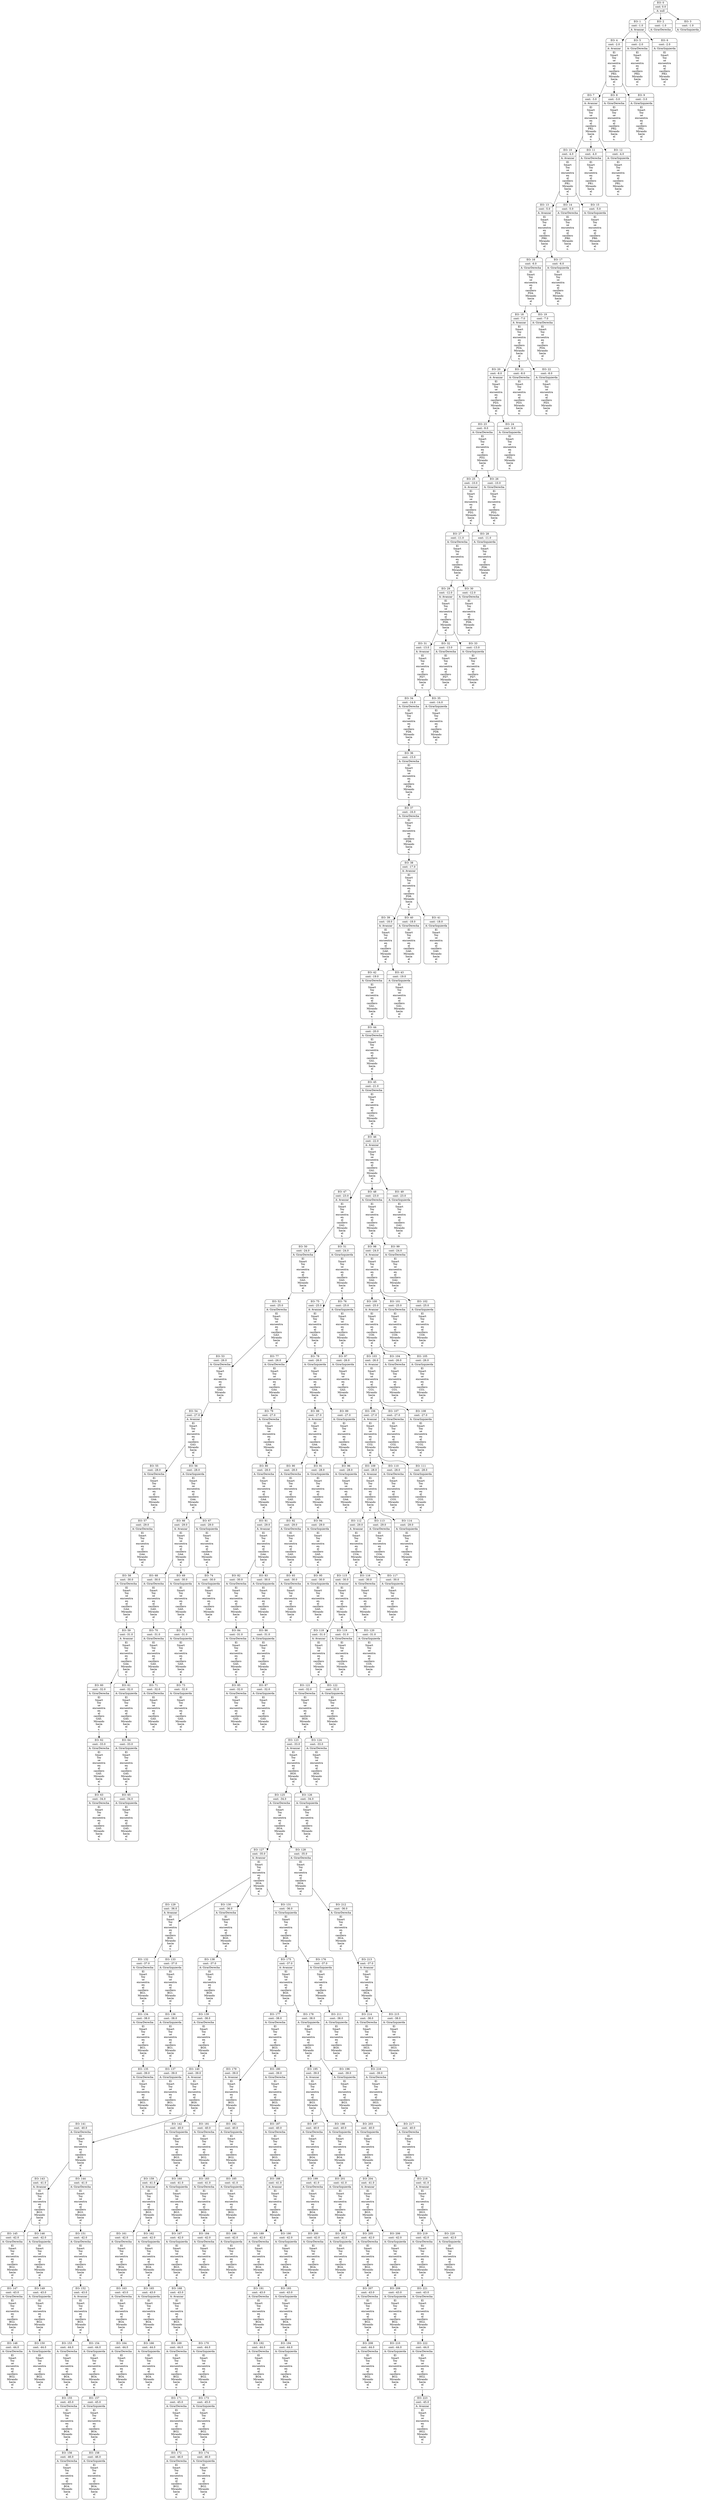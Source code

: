 digraph g {
node [shape = Mrecord];
nodo0[label="{EO: 0|cost: 0.0|A: null}"]
nodo1[label="{EO: 1|cost: -1.0|A: Avanzar}"]
nodo4[label="{EO: 4|cost: -2.0|A: Avanzar|El\nSmart\nToy\nse\nencuentra\nen\nel\ncasillero\nPR3.\nMirando\nhacia\nel\no.
}"]
nodo7[label="{EO: 7|cost: -3.0|A: Avanzar|El\nSmart\nToy\nse\nencuentra\nen\nel\ncasillero\nPR2.\nMirando\nhacia\nel\no.
}"]
nodo10[label="{EO: 10|cost: -4.0|A: Avanzar|El\nSmart\nToy\nse\nencuentra\nen\nel\ncasillero\nPR1.\nMirando\nhacia\nel\no.
}"]
nodo13[label="{EO: 13|cost: -5.0|A: Avanzar|El\nSmart\nToy\nse\nencuentra\nen\nel\ncasillero\nPR0.\nMirando\nhacia\nel\no.
}"]
nodo16[label="{EO: 16|cost: -6.0|A: GirarDerecha|El\nSmart\nToy\nse\nencuentra\nen\nel\ncasillero\nPD4.\nMirando\nhacia\nel\no.
}"]
nodo18[label="{EO: 18|cost: -7.0|A: Avanzar|El\nSmart\nToy\nse\nencuentra\nen\nel\ncasillero\nPD4.\nMirando\nhacia\nel\nn.
}"]
nodo20[label="{EO: 20|cost: -8.0|A: Avanzar|El\nSmart\nToy\nse\nencuentra\nen\nel\ncasillero\nPD3.\nMirando\nhacia\nel\nn.
}"]
nodo23[label="{EO: 23|cost: -9.0|A: GirarDerecha|El\nSmart\nToy\nse\nencuentra\nen\nel\ncasillero\nPD2.\nMirando\nhacia\nel\nn.
}"]
nodo25[label="{EO: 25|cost: -10.0|A: Avanzar|El\nSmart\nToy\nse\nencuentra\nen\nel\ncasillero\nPD2.\nMirando\nhacia\nel\ne.
}"]
nodo27[label="{EO: 27|cost: -11.0|A: GirarDerecha|El\nSmart\nToy\nse\nencuentra\nen\nel\ncasillero\nPD6.\nMirando\nhacia\nel\ne.
}"]
nodo29[label="{EO: 29|cost: -12.0|A: Avanzar|El\nSmart\nToy\nse\nencuentra\nen\nel\ncasillero\nPD6.\nMirando\nhacia\nel\ns.
}"]
nodo31[label="{EO: 31|cost: -13.0|A: Avanzar|El\nSmart\nToy\nse\nencuentra\nen\nel\ncasillero\nPD7.\nMirando\nhacia\nel\ns.
}"]
nodo34[label="{EO: 34|cost: -14.0|A: GirarDerecha|El\nSmart\nToy\nse\nencuentra\nen\nel\ncasillero\nPD8.\nMirando\nhacia\nel\ns.
}"]
nodo36[label="{EO: 36|cost: -15.0|A: GirarDerecha|El\nSmart\nToy\nse\nencuentra\nen\nel\ncasillero\nPD8.\nMirando\nhacia\nel\no.
}"]
nodo37[label="{EO: 37|cost: -16.0|A: GirarDerecha|El\nSmart\nToy\nse\nencuentra\nen\nel\ncasillero\nPD8.\nMirando\nhacia\nel\nn.
}"]
nodo38[label="{EO: 38|cost: -17.0|A: Avanzar|El\nSmart\nToy\nse\nencuentra\nen\nel\ncasillero\nPD8.\nMirando\nhacia\nel\ne.
}"]
nodo39[label="{EO: 39|cost: -18.0|A: Avanzar|El\nSmart\nToy\nse\nencuentra\nen\nel\ncasillero\nGA0.\nMirando\nhacia\nel\ne.
}"]
nodo42[label="{EO: 42|cost: -19.0|A: GirarDerecha|El\nSmart\nToy\nse\nencuentra\nen\nel\ncasillero\nGA1.\nMirando\nhacia\nel\ne.
}"]
nodo44[label="{EO: 44|cost: -20.0|A: GirarDerecha|El\nSmart\nToy\nse\nencuentra\nen\nel\ncasillero\nGA1.\nMirando\nhacia\nel\ns.
}"]
nodo45[label="{EO: 45|cost: -21.0|A: GirarDerecha|El\nSmart\nToy\nse\nencuentra\nen\nel\ncasillero\nGA1.\nMirando\nhacia\nel\no.
}"]
nodo46[label="{EO: 46|cost: -22.0|A: Avanzar|El\nSmart\nToy\nse\nencuentra\nen\nel\ncasillero\nGA1.\nMirando\nhacia\nel\nn.
}"]
nodo47[label="{EO: 47|cost: -23.0|A: Avanzar|El\nSmart\nToy\nse\nencuentra\nen\nel\ncasillero\nGA2.\nMirando\nhacia\nel\nn.
}"]
nodo50[label="{EO: 50|cost: -24.0|A: GirarDerecha|El\nSmart\nToy\nse\nencuentra\nen\nel\ncasillero\nGA3.\nMirando\nhacia\nel\nn.
}"]
nodo52[label="{EO: 52|cost: -25.0|A: GirarDerecha|El\nSmart\nToy\nse\nencuentra\nen\nel\ncasillero\nGA3.\nMirando\nhacia\nel\ne.
}"]
nodo53[label="{EO: 53|cost: -26.0|A: GirarDerecha|El\nSmart\nToy\nse\nencuentra\nen\nel\ncasillero\nGA3.\nMirando\nhacia\nel\ns.
}"]
nodo54[label="{EO: 54|cost: -27.0|A: Avanzar|El\nSmart\nToy\nse\nencuentra\nen\nel\ncasillero\nGA3.\nMirando\nhacia\nel\no.
}"]
nodo55[label="{EO: 55|cost: -28.0|A: GirarDerecha|El\nSmart\nToy\nse\nencuentra\nen\nel\ncasillero\nGA4.\nMirando\nhacia\nel\no.
}"]
nodo57[label="{EO: 57|cost: -29.0|A: GirarDerecha|El\nSmart\nToy\nse\nencuentra\nen\nel\ncasillero\nGA4.\nMirando\nhacia\nel\nn.
}"]
nodo58[label="{EO: 58|cost: -30.0|A: GirarDerecha|El\nSmart\nToy\nse\nencuentra\nen\nel\ncasillero\nGA4.\nMirando\nhacia\nel\ne.
}"]
nodo59[label="{EO: 59|cost: -31.0|A: Avanzar|El\nSmart\nToy\nse\nencuentra\nen\nel\ncasillero\nGA4.\nMirando\nhacia\nel\ns.
}"]
nodo60[label="{EO: 60|cost: -32.0|A: GirarDerecha|El\nSmart\nToy\nse\nencuentra\nen\nel\ncasillero\nGA5.\nMirando\nhacia\nel\ns.
}"]
nodo62[label="{EO: 62|cost: -33.0|A: GirarDerecha|El\nSmart\nToy\nse\nencuentra\nen\nel\ncasillero\nGA5.\nMirando\nhacia\nel\no.
}"]
nodo63[label="{EO: 63|cost: -34.0|A: GirarDerecha|El\nSmart\nToy\nse\nencuentra\nen\nel\ncasillero\nGA5.\nMirando\nhacia\nel\nn.
}"]

nodo62 -> nodo63;

nodo60 -> nodo62;

nodo59 -> nodo60;
nodo61[label="{EO: 61|cost: -32.0|A: GirarIzquierda|El\nSmart\nToy\nse\nencuentra\nen\nel\ncasillero\nGA5.\nMirando\nhacia\nel\ns.
}"]
nodo64[label="{EO: 64|cost: -33.0|A: GirarIzquierda|El\nSmart\nToy\nse\nencuentra\nen\nel\ncasillero\nGA5.\nMirando\nhacia\nel\ne.
}"]
nodo65[label="{EO: 65|cost: -34.0|A: GirarIzquierda|El\nSmart\nToy\nse\nencuentra\nen\nel\ncasillero\nGA5.\nMirando\nhacia\nel\nn.
}"]

nodo64 -> nodo65;

nodo61 -> nodo64;

nodo59 -> nodo61;

nodo58 -> nodo59;

nodo57 -> nodo58;

nodo55 -> nodo57;

nodo54 -> nodo55;
nodo56[label="{EO: 56|cost: -28.0|A: GirarIzquierda|El\nSmart\nToy\nse\nencuentra\nen\nel\ncasillero\nGA4.\nMirando\nhacia\nel\no.
}"]
nodo66[label="{EO: 66|cost: -29.0|A: Avanzar|El\nSmart\nToy\nse\nencuentra\nen\nel\ncasillero\nGA4.\nMirando\nhacia\nel\ns.
}"]
nodo68[label="{EO: 68|cost: -30.0|A: GirarDerecha|El\nSmart\nToy\nse\nencuentra\nen\nel\ncasillero\nGA5.\nMirando\nhacia\nel\ns.
}"]
nodo70[label="{EO: 70|cost: -31.0|A: GirarDerecha|El\nSmart\nToy\nse\nencuentra\nen\nel\ncasillero\nGA5.\nMirando\nhacia\nel\no.
}"]
nodo71[label="{EO: 71|cost: -32.0|A: GirarDerecha|El\nSmart\nToy\nse\nencuentra\nen\nel\ncasillero\nGA5.\nMirando\nhacia\nel\nn.
}"]

nodo70 -> nodo71;

nodo68 -> nodo70;

nodo66 -> nodo68;
nodo69[label="{EO: 69|cost: -30.0|A: GirarIzquierda|El\nSmart\nToy\nse\nencuentra\nen\nel\ncasillero\nGA5.\nMirando\nhacia\nel\ns.
}"]
nodo72[label="{EO: 72|cost: -31.0|A: GirarIzquierda|El\nSmart\nToy\nse\nencuentra\nen\nel\ncasillero\nGA5.\nMirando\nhacia\nel\ne.
}"]
nodo73[label="{EO: 73|cost: -32.0|A: GirarIzquierda|El\nSmart\nToy\nse\nencuentra\nen\nel\ncasillero\nGA5.\nMirando\nhacia\nel\nn.
}"]

nodo72 -> nodo73;

nodo69 -> nodo72;

nodo66 -> nodo69;

nodo56 -> nodo66;
nodo67[label="{EO: 67|cost: -29.0|A: GirarIzquierda|El\nSmart\nToy\nse\nencuentra\nen\nel\ncasillero\nGA4.\nMirando\nhacia\nel\ns.
}"]
nodo74[label="{EO: 74|cost: -30.0|A: GirarIzquierda|El\nSmart\nToy\nse\nencuentra\nen\nel\ncasillero\nGA4.\nMirando\nhacia\nel\ne.
}"]

nodo67 -> nodo74;

nodo56 -> nodo67;

nodo54 -> nodo56;

nodo53 -> nodo54;

nodo52 -> nodo53;

nodo50 -> nodo52;

nodo47 -> nodo50;
nodo51[label="{EO: 51|cost: -24.0|A: GirarIzquierda|El\nSmart\nToy\nse\nencuentra\nen\nel\ncasillero\nGA3.\nMirando\nhacia\nel\nn.
}"]
nodo75[label="{EO: 75|cost: -25.0|A: Avanzar|El\nSmart\nToy\nse\nencuentra\nen\nel\ncasillero\nGA3.\nMirando\nhacia\nel\no.
}"]
nodo77[label="{EO: 77|cost: -26.0|A: GirarDerecha|El\nSmart\nToy\nse\nencuentra\nen\nel\ncasillero\nGA4.\nMirando\nhacia\nel\no.
}"]
nodo79[label="{EO: 79|cost: -27.0|A: GirarDerecha|El\nSmart\nToy\nse\nencuentra\nen\nel\ncasillero\nGA4.\nMirando\nhacia\nel\nn.
}"]
nodo80[label="{EO: 80|cost: -28.0|A: GirarDerecha|El\nSmart\nToy\nse\nencuentra\nen\nel\ncasillero\nGA4.\nMirando\nhacia\nel\ne.
}"]
nodo81[label="{EO: 81|cost: -29.0|A: Avanzar|El\nSmart\nToy\nse\nencuentra\nen\nel\ncasillero\nGA4.\nMirando\nhacia\nel\ns.
}"]
nodo82[label="{EO: 82|cost: -30.0|A: GirarDerecha|El\nSmart\nToy\nse\nencuentra\nen\nel\ncasillero\nGA5.\nMirando\nhacia\nel\ns.
}"]
nodo84[label="{EO: 84|cost: -31.0|A: GirarDerecha|El\nSmart\nToy\nse\nencuentra\nen\nel\ncasillero\nGA5.\nMirando\nhacia\nel\no.
}"]
nodo85[label="{EO: 85|cost: -32.0|A: GirarDerecha|El\nSmart\nToy\nse\nencuentra\nen\nel\ncasillero\nGA5.\nMirando\nhacia\nel\nn.
}"]

nodo84 -> nodo85;

nodo82 -> nodo84;

nodo81 -> nodo82;
nodo83[label="{EO: 83|cost: -30.0|A: GirarIzquierda|El\nSmart\nToy\nse\nencuentra\nen\nel\ncasillero\nGA5.\nMirando\nhacia\nel\ns.
}"]
nodo86[label="{EO: 86|cost: -31.0|A: GirarIzquierda|El\nSmart\nToy\nse\nencuentra\nen\nel\ncasillero\nGA5.\nMirando\nhacia\nel\ne.
}"]
nodo87[label="{EO: 87|cost: -32.0|A: GirarIzquierda|El\nSmart\nToy\nse\nencuentra\nen\nel\ncasillero\nGA5.\nMirando\nhacia\nel\nn.
}"]

nodo86 -> nodo87;

nodo83 -> nodo86;

nodo81 -> nodo83;

nodo80 -> nodo81;

nodo79 -> nodo80;

nodo77 -> nodo79;

nodo75 -> nodo77;
nodo78[label="{EO: 78|cost: -26.0|A: GirarIzquierda|El\nSmart\nToy\nse\nencuentra\nen\nel\ncasillero\nGA4.\nMirando\nhacia\nel\no.
}"]
nodo88[label="{EO: 88|cost: -27.0|A: Avanzar|El\nSmart\nToy\nse\nencuentra\nen\nel\ncasillero\nGA4.\nMirando\nhacia\nel\ns.
}"]
nodo90[label="{EO: 90|cost: -28.0|A: GirarDerecha|El\nSmart\nToy\nse\nencuentra\nen\nel\ncasillero\nGA5.\nMirando\nhacia\nel\ns.
}"]
nodo92[label="{EO: 92|cost: -29.0|A: GirarDerecha|El\nSmart\nToy\nse\nencuentra\nen\nel\ncasillero\nGA5.\nMirando\nhacia\nel\no.
}"]
nodo93[label="{EO: 93|cost: -30.0|A: GirarDerecha|El\nSmart\nToy\nse\nencuentra\nen\nel\ncasillero\nGA5.\nMirando\nhacia\nel\nn.
}"]

nodo92 -> nodo93;

nodo90 -> nodo92;

nodo88 -> nodo90;
nodo91[label="{EO: 91|cost: -28.0|A: GirarIzquierda|El\nSmart\nToy\nse\nencuentra\nen\nel\ncasillero\nGA5.\nMirando\nhacia\nel\ns.
}"]
nodo94[label="{EO: 94|cost: -29.0|A: GirarIzquierda|El\nSmart\nToy\nse\nencuentra\nen\nel\ncasillero\nGA5.\nMirando\nhacia\nel\ne.
}"]
nodo95[label="{EO: 95|cost: -30.0|A: GirarIzquierda|El\nSmart\nToy\nse\nencuentra\nen\nel\ncasillero\nGA5.\nMirando\nhacia\nel\nn.
}"]

nodo94 -> nodo95;

nodo91 -> nodo94;

nodo88 -> nodo91;

nodo78 -> nodo88;
nodo89[label="{EO: 89|cost: -27.0|A: GirarIzquierda|El\nSmart\nToy\nse\nencuentra\nen\nel\ncasillero\nGA4.\nMirando\nhacia\nel\ns.
}"]
nodo96[label="{EO: 96|cost: -28.0|A: GirarIzquierda|El\nSmart\nToy\nse\nencuentra\nen\nel\ncasillero\nGA4.\nMirando\nhacia\nel\ne.
}"]

nodo89 -> nodo96;

nodo78 -> nodo89;

nodo75 -> nodo78;

nodo51 -> nodo75;
nodo76[label="{EO: 76|cost: -25.0|A: GirarIzquierda|El\nSmart\nToy\nse\nencuentra\nen\nel\ncasillero\nGA3.\nMirando\nhacia\nel\no.
}"]
nodo97[label="{EO: 97|cost: -26.0|A: GirarIzquierda|El\nSmart\nToy\nse\nencuentra\nen\nel\ncasillero\nGA3.\nMirando\nhacia\nel\ns.
}"]

nodo76 -> nodo97;

nodo51 -> nodo76;

nodo47 -> nodo51;

nodo46 -> nodo47;
nodo48[label="{EO: 48|cost: -23.0|A: GirarDerecha|El\nSmart\nToy\nse\nencuentra\nen\nel\ncasillero\nGA2.\nMirando\nhacia\nel\nn.
}"]
nodo98[label="{EO: 98|cost: -24.0|A: Avanzar|El\nSmart\nToy\nse\nencuentra\nen\nel\ncasillero\nGA2.\nMirando\nhacia\nel\ne.
}"]
nodo100[label="{EO: 100|cost: -25.0|A: Avanzar|El\nSmart\nToy\nse\nencuentra\nen\nel\ncasillero\nCO0.\nMirando\nhacia\nel\ne.
}"]
nodo103[label="{EO: 103|cost: -26.0|A: Avanzar|El\nSmart\nToy\nse\nencuentra\nen\nel\ncasillero\nCO1.\nMirando\nhacia\nel\ne.
}"]
nodo106[label="{EO: 106|cost: -27.0|A: Avanzar|El\nSmart\nToy\nse\nencuentra\nen\nel\ncasillero\nCO2.\nMirando\nhacia\nel\ne.
}"]
nodo109[label="{EO: 109|cost: -28.0|A: Avanzar|El\nSmart\nToy\nse\nencuentra\nen\nel\ncasillero\nCO3.\nMirando\nhacia\nel\ne.
}"]
nodo112[label="{EO: 112|cost: -29.0|A: Avanzar|El\nSmart\nToy\nse\nencuentra\nen\nel\ncasillero\nCO4.\nMirando\nhacia\nel\ne.
}"]
nodo115[label="{EO: 115|cost: -30.0|A: Avanzar|El\nSmart\nToy\nse\nencuentra\nen\nel\ncasillero\nSC.\nMirando\nhacia\nel\ne.
}"]
nodo118[label="{EO: 118|cost: -31.0|A: Avanzar|El\nSmart\nToy\nse\nencuentra\nen\nel\ncasillero\nCO5.\nMirando\nhacia\nel\ne.
}"]
nodo121[label="{EO: 121|cost: -32.0|A: GirarDerecha|El\nSmart\nToy\nse\nencuentra\nen\nel\ncasillero\nHG0.\nMirando\nhacia\nel\ne.
}"]
nodo123[label="{EO: 123|cost: -33.0|A: Avanzar|El\nSmart\nToy\nse\nencuentra\nen\nel\ncasillero\nHG0.\nMirando\nhacia\nel\ns.
}"]
nodo125[label="{EO: 125|cost: -34.0|A: GirarDerecha|El\nSmart\nToy\nse\nencuentra\nen\nel\ncasillero\nHG4.\nMirando\nhacia\nel\ns.
}"]
nodo127[label="{EO: 127|cost: -35.0|A: Avanzar|El\nSmart\nToy\nse\nencuentra\nen\nel\ncasillero\nHG4.\nMirando\nhacia\nel\no.
}"]
nodo129[label="{EO: 129|cost: -36.0|A: Avanzar|El\nSmart\nToy\nse\nencuentra\nen\nel\ncasillero\nBG0.\nMirando\nhacia\nel\no.
}"]
nodo132[label="{EO: 132|cost: -37.0|A: GirarDerecha|El\nSmart\nToy\nse\nencuentra\nen\nel\ncasillero\nBG1.\nMirando\nhacia\nel\no.
}"]
nodo134[label="{EO: 134|cost: -38.0|A: GirarDerecha|El\nSmart\nToy\nse\nencuentra\nen\nel\ncasillero\nBG1.\nMirando\nhacia\nel\nn.
}"]
nodo135[label="{EO: 135|cost: -39.0|A: GirarDerecha|El\nSmart\nToy\nse\nencuentra\nen\nel\ncasillero\nBG1.\nMirando\nhacia\nel\ne.
}"]

nodo134 -> nodo135;

nodo132 -> nodo134;

nodo129 -> nodo132;
nodo133[label="{EO: 133|cost: -37.0|A: GirarIzquierda|El\nSmart\nToy\nse\nencuentra\nen\nel\ncasillero\nBG1.\nMirando\nhacia\nel\no.
}"]
nodo136[label="{EO: 136|cost: -38.0|A: GirarIzquierda|El\nSmart\nToy\nse\nencuentra\nen\nel\ncasillero\nBG1.\nMirando\nhacia\nel\ns.
}"]
nodo137[label="{EO: 137|cost: -39.0|A: GirarIzquierda|El\nSmart\nToy\nse\nencuentra\nen\nel\ncasillero\nBG1.\nMirando\nhacia\nel\ne.
}"]

nodo136 -> nodo137;

nodo133 -> nodo136;

nodo129 -> nodo133;

nodo127 -> nodo129;
nodo130[label="{EO: 130|cost: -36.0|A: GirarDerecha|El\nSmart\nToy\nse\nencuentra\nen\nel\ncasillero\nBG0.\nMirando\nhacia\nel\no.
}"]
nodo138[label="{EO: 138|cost: -37.0|A: GirarDerecha|El\nSmart\nToy\nse\nencuentra\nen\nel\ncasillero\nBG0.\nMirando\nhacia\nel\nn.
}"]
nodo139[label="{EO: 139|cost: -38.0|A: GirarDerecha|El\nSmart\nToy\nse\nencuentra\nen\nel\ncasillero\nBG0.\nMirando\nhacia\nel\ne.
}"]
nodo140[label="{EO: 140|cost: -39.0|A: Avanzar|El\nSmart\nToy\nse\nencuentra\nen\nel\ncasillero\nBG0.\nMirando\nhacia\nel\ns.
}"]
nodo141[label="{EO: 141|cost: -40.0|A: GirarDerecha|El\nSmart\nToy\nse\nencuentra\nen\nel\ncasillero\nBG3.\nMirando\nhacia\nel\ns.
}"]
nodo143[label="{EO: 143|cost: -41.0|A: Avanzar|El\nSmart\nToy\nse\nencuentra\nen\nel\ncasillero\nBG3.\nMirando\nhacia\nel\no.
}"]
nodo145[label="{EO: 145|cost: -42.0|A: GirarDerecha|El\nSmart\nToy\nse\nencuentra\nen\nel\ncasillero\nBG2.\nMirando\nhacia\nel\no.
}"]
nodo147[label="{EO: 147|cost: -43.0|A: GirarDerecha|El\nSmart\nToy\nse\nencuentra\nen\nel\ncasillero\nBG2.\nMirando\nhacia\nel\nn.
}"]
nodo148[label="{EO: 148|cost: -44.0|A: GirarDerecha|El\nSmart\nToy\nse\nencuentra\nen\nel\ncasillero\nBG2.\nMirando\nhacia\nel\ne.
}"]

nodo147 -> nodo148;

nodo145 -> nodo147;

nodo143 -> nodo145;
nodo146[label="{EO: 146|cost: -42.0|A: GirarIzquierda|El\nSmart\nToy\nse\nencuentra\nen\nel\ncasillero\nBG2.\nMirando\nhacia\nel\no.
}"]
nodo149[label="{EO: 149|cost: -43.0|A: GirarIzquierda|El\nSmart\nToy\nse\nencuentra\nen\nel\ncasillero\nBG2.\nMirando\nhacia\nel\ns.
}"]
nodo150[label="{EO: 150|cost: -44.0|A: GirarIzquierda|El\nSmart\nToy\nse\nencuentra\nen\nel\ncasillero\nBG2.\nMirando\nhacia\nel\ne.
}"]

nodo149 -> nodo150;

nodo146 -> nodo149;

nodo143 -> nodo146;

nodo141 -> nodo143;
nodo144[label="{EO: 144|cost: -41.0|A: GirarDerecha|El\nSmart\nToy\nse\nencuentra\nen\nel\ncasillero\nBG3.\nMirando\nhacia\nel\no.
}"]
nodo151[label="{EO: 151|cost: -42.0|A: GirarDerecha|El\nSmart\nToy\nse\nencuentra\nen\nel\ncasillero\nBG3.\nMirando\nhacia\nel\nn.
}"]
nodo152[label="{EO: 152|cost: -43.0|A: Avanzar|El\nSmart\nToy\nse\nencuentra\nen\nel\ncasillero\nBG3.\nMirando\nhacia\nel\ne.
}"]
nodo153[label="{EO: 153|cost: -44.0|A: GirarDerecha|El\nSmart\nToy\nse\nencuentra\nen\nel\ncasillero\nBG4.\nMirando\nhacia\nel\ne.
}"]
nodo155[label="{EO: 155|cost: -45.0|A: GirarDerecha|El\nSmart\nToy\nse\nencuentra\nen\nel\ncasillero\nBG4.\nMirando\nhacia\nel\ns.
}"]
nodo156[label="{EO: 156|cost: -46.0|A: GirarDerecha|El\nSmart\nToy\nse\nencuentra\nen\nel\ncasillero\nBG4.\nMirando\nhacia\nel\no.
}"]

nodo155 -> nodo156;

nodo153 -> nodo155;

nodo152 -> nodo153;
nodo154[label="{EO: 154|cost: -44.0|A: GirarIzquierda|El\nSmart\nToy\nse\nencuentra\nen\nel\ncasillero\nBG4.\nMirando\nhacia\nel\ne.
}"]
nodo157[label="{EO: 157|cost: -45.0|A: GirarIzquierda|El\nSmart\nToy\nse\nencuentra\nen\nel\ncasillero\nBG4.\nMirando\nhacia\nel\nn.
}"]
nodo158[label="{EO: 158|cost: -46.0|A: GirarIzquierda|El\nSmart\nToy\nse\nencuentra\nen\nel\ncasillero\nBG4.\nMirando\nhacia\nel\no.
}"]

nodo157 -> nodo158;

nodo154 -> nodo157;

nodo152 -> nodo154;

nodo151 -> nodo152;

nodo144 -> nodo151;

nodo141 -> nodo144;

nodo140 -> nodo141;
nodo142[label="{EO: 142|cost: -40.0|A: GirarIzquierda|El\nSmart\nToy\nse\nencuentra\nen\nel\ncasillero\nBG3.\nMirando\nhacia\nel\ns.
}"]
nodo159[label="{EO: 159|cost: -41.0|A: Avanzar|El\nSmart\nToy\nse\nencuentra\nen\nel\ncasillero\nBG3.\nMirando\nhacia\nel\ne.
}"]
nodo161[label="{EO: 161|cost: -42.0|A: GirarDerecha|El\nSmart\nToy\nse\nencuentra\nen\nel\ncasillero\nBG4.\nMirando\nhacia\nel\ne.
}"]
nodo163[label="{EO: 163|cost: -43.0|A: GirarDerecha|El\nSmart\nToy\nse\nencuentra\nen\nel\ncasillero\nBG4.\nMirando\nhacia\nel\ns.
}"]
nodo164[label="{EO: 164|cost: -44.0|A: GirarDerecha|El\nSmart\nToy\nse\nencuentra\nen\nel\ncasillero\nBG4.\nMirando\nhacia\nel\no.
}"]

nodo163 -> nodo164;

nodo161 -> nodo163;

nodo159 -> nodo161;
nodo162[label="{EO: 162|cost: -42.0|A: GirarIzquierda|El\nSmart\nToy\nse\nencuentra\nen\nel\ncasillero\nBG4.\nMirando\nhacia\nel\ne.
}"]
nodo165[label="{EO: 165|cost: -43.0|A: GirarIzquierda|El\nSmart\nToy\nse\nencuentra\nen\nel\ncasillero\nBG4.\nMirando\nhacia\nel\nn.
}"]
nodo166[label="{EO: 166|cost: -44.0|A: GirarIzquierda|El\nSmart\nToy\nse\nencuentra\nen\nel\ncasillero\nBG4.\nMirando\nhacia\nel\no.
}"]

nodo165 -> nodo166;

nodo162 -> nodo165;

nodo159 -> nodo162;

nodo142 -> nodo159;
nodo160[label="{EO: 160|cost: -41.0|A: GirarIzquierda|El\nSmart\nToy\nse\nencuentra\nen\nel\ncasillero\nBG3.\nMirando\nhacia\nel\ne.
}"]
nodo167[label="{EO: 167|cost: -42.0|A: GirarIzquierda|El\nSmart\nToy\nse\nencuentra\nen\nel\ncasillero\nBG3.\nMirando\nhacia\nel\nn.
}"]
nodo168[label="{EO: 168|cost: -43.0|A: Avanzar|El\nSmart\nToy\nse\nencuentra\nen\nel\ncasillero\nBG3.\nMirando\nhacia\nel\no.
}"]
nodo169[label="{EO: 169|cost: -44.0|A: GirarDerecha|El\nSmart\nToy\nse\nencuentra\nen\nel\ncasillero\nBG2.\nMirando\nhacia\nel\no.
}"]
nodo171[label="{EO: 171|cost: -45.0|A: GirarDerecha|El\nSmart\nToy\nse\nencuentra\nen\nel\ncasillero\nBG2.\nMirando\nhacia\nel\nn.
}"]
nodo172[label="{EO: 172|cost: -46.0|A: GirarDerecha|El\nSmart\nToy\nse\nencuentra\nen\nel\ncasillero\nBG2.\nMirando\nhacia\nel\ne.
}"]

nodo171 -> nodo172;

nodo169 -> nodo171;

nodo168 -> nodo169;
nodo170[label="{EO: 170|cost: -44.0|A: GirarIzquierda|El\nSmart\nToy\nse\nencuentra\nen\nel\ncasillero\nBG2.\nMirando\nhacia\nel\no.
}"]
nodo173[label="{EO: 173|cost: -45.0|A: GirarIzquierda|El\nSmart\nToy\nse\nencuentra\nen\nel\ncasillero\nBG2.\nMirando\nhacia\nel\ns.
}"]
nodo174[label="{EO: 174|cost: -46.0|A: GirarIzquierda|El\nSmart\nToy\nse\nencuentra\nen\nel\ncasillero\nBG2.\nMirando\nhacia\nel\ne.
}"]

nodo173 -> nodo174;

nodo170 -> nodo173;

nodo168 -> nodo170;

nodo167 -> nodo168;

nodo160 -> nodo167;

nodo142 -> nodo160;

nodo140 -> nodo142;

nodo139 -> nodo140;

nodo138 -> nodo139;

nodo130 -> nodo138;

nodo127 -> nodo130;
nodo131[label="{EO: 131|cost: -36.0|A: GirarIzquierda|El\nSmart\nToy\nse\nencuentra\nen\nel\ncasillero\nBG0.\nMirando\nhacia\nel\no.
}"]
nodo175[label="{EO: 175|cost: -37.0|A: Avanzar|El\nSmart\nToy\nse\nencuentra\nen\nel\ncasillero\nBG0.\nMirando\nhacia\nel\ns.
}"]
nodo177[label="{EO: 177|cost: -38.0|A: GirarDerecha|El\nSmart\nToy\nse\nencuentra\nen\nel\ncasillero\nBG3.\nMirando\nhacia\nel\ns.
}"]
nodo179[label="{EO: 179|cost: -39.0|A: Avanzar|El\nSmart\nToy\nse\nencuentra\nen\nel\ncasillero\nBG3.\nMirando\nhacia\nel\no.
}"]
nodo181[label="{EO: 181|cost: -40.0|A: GirarDerecha|El\nSmart\nToy\nse\nencuentra\nen\nel\ncasillero\nBG2.\nMirando\nhacia\nel\no.
}"]
nodo183[label="{EO: 183|cost: -41.0|A: GirarDerecha|El\nSmart\nToy\nse\nencuentra\nen\nel\ncasillero\nBG2.\nMirando\nhacia\nel\nn.
}"]
nodo184[label="{EO: 184|cost: -42.0|A: GirarDerecha|El\nSmart\nToy\nse\nencuentra\nen\nel\ncasillero\nBG2.\nMirando\nhacia\nel\ne.
}"]

nodo183 -> nodo184;

nodo181 -> nodo183;

nodo179 -> nodo181;
nodo182[label="{EO: 182|cost: -40.0|A: GirarIzquierda|El\nSmart\nToy\nse\nencuentra\nen\nel\ncasillero\nBG2.\nMirando\nhacia\nel\no.
}"]
nodo185[label="{EO: 185|cost: -41.0|A: GirarIzquierda|El\nSmart\nToy\nse\nencuentra\nen\nel\ncasillero\nBG2.\nMirando\nhacia\nel\ns.
}"]
nodo186[label="{EO: 186|cost: -42.0|A: GirarIzquierda|El\nSmart\nToy\nse\nencuentra\nen\nel\ncasillero\nBG2.\nMirando\nhacia\nel\ne.
}"]

nodo185 -> nodo186;

nodo182 -> nodo185;

nodo179 -> nodo182;

nodo177 -> nodo179;
nodo180[label="{EO: 180|cost: -39.0|A: GirarDerecha|El\nSmart\nToy\nse\nencuentra\nen\nel\ncasillero\nBG3.\nMirando\nhacia\nel\no.
}"]
nodo187[label="{EO: 187|cost: -40.0|A: GirarDerecha|El\nSmart\nToy\nse\nencuentra\nen\nel\ncasillero\nBG3.\nMirando\nhacia\nel\nn.
}"]
nodo188[label="{EO: 188|cost: -41.0|A: Avanzar|El\nSmart\nToy\nse\nencuentra\nen\nel\ncasillero\nBG3.\nMirando\nhacia\nel\ne.
}"]
nodo189[label="{EO: 189|cost: -42.0|A: GirarDerecha|El\nSmart\nToy\nse\nencuentra\nen\nel\ncasillero\nBG4.\nMirando\nhacia\nel\ne.
}"]
nodo191[label="{EO: 191|cost: -43.0|A: GirarDerecha|El\nSmart\nToy\nse\nencuentra\nen\nel\ncasillero\nBG4.\nMirando\nhacia\nel\ns.
}"]
nodo192[label="{EO: 192|cost: -44.0|A: GirarDerecha|El\nSmart\nToy\nse\nencuentra\nen\nel\ncasillero\nBG4.\nMirando\nhacia\nel\no.
}"]

nodo191 -> nodo192;

nodo189 -> nodo191;

nodo188 -> nodo189;
nodo190[label="{EO: 190|cost: -42.0|A: GirarIzquierda|El\nSmart\nToy\nse\nencuentra\nen\nel\ncasillero\nBG4.\nMirando\nhacia\nel\ne.
}"]
nodo193[label="{EO: 193|cost: -43.0|A: GirarIzquierda|El\nSmart\nToy\nse\nencuentra\nen\nel\ncasillero\nBG4.\nMirando\nhacia\nel\nn.
}"]
nodo194[label="{EO: 194|cost: -44.0|A: GirarIzquierda|El\nSmart\nToy\nse\nencuentra\nen\nel\ncasillero\nBG4.\nMirando\nhacia\nel\no.
}"]

nodo193 -> nodo194;

nodo190 -> nodo193;

nodo188 -> nodo190;

nodo187 -> nodo188;

nodo180 -> nodo187;

nodo177 -> nodo180;

nodo175 -> nodo177;
nodo178[label="{EO: 178|cost: -38.0|A: GirarIzquierda|El\nSmart\nToy\nse\nencuentra\nen\nel\ncasillero\nBG3.\nMirando\nhacia\nel\ns.
}"]
nodo195[label="{EO: 195|cost: -39.0|A: Avanzar|El\nSmart\nToy\nse\nencuentra\nen\nel\ncasillero\nBG3.\nMirando\nhacia\nel\ne.
}"]
nodo197[label="{EO: 197|cost: -40.0|A: GirarDerecha|El\nSmart\nToy\nse\nencuentra\nen\nel\ncasillero\nBG4.\nMirando\nhacia\nel\ne.
}"]
nodo199[label="{EO: 199|cost: -41.0|A: GirarDerecha|El\nSmart\nToy\nse\nencuentra\nen\nel\ncasillero\nBG4.\nMirando\nhacia\nel\ns.
}"]
nodo200[label="{EO: 200|cost: -42.0|A: GirarDerecha|El\nSmart\nToy\nse\nencuentra\nen\nel\ncasillero\nBG4.\nMirando\nhacia\nel\no.
}"]

nodo199 -> nodo200;

nodo197 -> nodo199;

nodo195 -> nodo197;
nodo198[label="{EO: 198|cost: -40.0|A: GirarIzquierda|El\nSmart\nToy\nse\nencuentra\nen\nel\ncasillero\nBG4.\nMirando\nhacia\nel\ne.
}"]
nodo201[label="{EO: 201|cost: -41.0|A: GirarIzquierda|El\nSmart\nToy\nse\nencuentra\nen\nel\ncasillero\nBG4.\nMirando\nhacia\nel\nn.
}"]
nodo202[label="{EO: 202|cost: -42.0|A: GirarIzquierda|El\nSmart\nToy\nse\nencuentra\nen\nel\ncasillero\nBG4.\nMirando\nhacia\nel\no.
}"]

nodo201 -> nodo202;

nodo198 -> nodo201;

nodo195 -> nodo198;

nodo178 -> nodo195;
nodo196[label="{EO: 196|cost: -39.0|A: GirarIzquierda|El\nSmart\nToy\nse\nencuentra\nen\nel\ncasillero\nBG3.\nMirando\nhacia\nel\ne.
}"]
nodo203[label="{EO: 203|cost: -40.0|A: GirarIzquierda|El\nSmart\nToy\nse\nencuentra\nen\nel\ncasillero\nBG3.\nMirando\nhacia\nel\nn.
}"]
nodo204[label="{EO: 204|cost: -41.0|A: Avanzar|El\nSmart\nToy\nse\nencuentra\nen\nel\ncasillero\nBG3.\nMirando\nhacia\nel\no.
}"]
nodo205[label="{EO: 205|cost: -42.0|A: GirarDerecha|El\nSmart\nToy\nse\nencuentra\nen\nel\ncasillero\nBG2.\nMirando\nhacia\nel\no.
}"]
nodo207[label="{EO: 207|cost: -43.0|A: GirarDerecha|El\nSmart\nToy\nse\nencuentra\nen\nel\ncasillero\nBG2.\nMirando\nhacia\nel\nn.
}"]
nodo208[label="{EO: 208|cost: -44.0|A: GirarDerecha|El\nSmart\nToy\nse\nencuentra\nen\nel\ncasillero\nBG2.\nMirando\nhacia\nel\ne.
}"]

nodo207 -> nodo208;

nodo205 -> nodo207;

nodo204 -> nodo205;
nodo206[label="{EO: 206|cost: -42.0|A: GirarIzquierda|El\nSmart\nToy\nse\nencuentra\nen\nel\ncasillero\nBG2.\nMirando\nhacia\nel\no.
}"]
nodo209[label="{EO: 209|cost: -43.0|A: GirarIzquierda|El\nSmart\nToy\nse\nencuentra\nen\nel\ncasillero\nBG2.\nMirando\nhacia\nel\ns.
}"]
nodo210[label="{EO: 210|cost: -44.0|A: GirarIzquierda|El\nSmart\nToy\nse\nencuentra\nen\nel\ncasillero\nBG2.\nMirando\nhacia\nel\ne.
}"]

nodo209 -> nodo210;

nodo206 -> nodo209;

nodo204 -> nodo206;

nodo203 -> nodo204;

nodo196 -> nodo203;

nodo178 -> nodo196;

nodo175 -> nodo178;

nodo131 -> nodo175;
nodo176[label="{EO: 176|cost: -37.0|A: GirarIzquierda|El\nSmart\nToy\nse\nencuentra\nen\nel\ncasillero\nBG0.\nMirando\nhacia\nel\ns.
}"]
nodo211[label="{EO: 211|cost: -38.0|A: GirarIzquierda|El\nSmart\nToy\nse\nencuentra\nen\nel\ncasillero\nBG0.\nMirando\nhacia\nel\ne.
}"]

nodo176 -> nodo211;

nodo131 -> nodo176;

nodo127 -> nodo131;

nodo125 -> nodo127;
nodo128[label="{EO: 128|cost: -35.0|A: GirarDerecha|El\nSmart\nToy\nse\nencuentra\nen\nel\ncasillero\nHG4.\nMirando\nhacia\nel\no.
}"]
nodo212[label="{EO: 212|cost: -36.0|A: GirarDerecha|El\nSmart\nToy\nse\nencuentra\nen\nel\ncasillero\nHG4.\nMirando\nhacia\nel\nn.
}"]
nodo213[label="{EO: 213|cost: -37.0|A: Avanzar|El\nSmart\nToy\nse\nencuentra\nen\nel\ncasillero\nHG4.\nMirando\nhacia\nel\ne.
}"]
nodo214[label="{EO: 214|cost: -38.0|A: GirarDerecha|El\nSmart\nToy\nse\nencuentra\nen\nel\ncasillero\nHG3.\nMirando\nhacia\nel\ne.
}"]
nodo216[label="{EO: 216|cost: -39.0|A: GirarDerecha|El\nSmart\nToy\nse\nencuentra\nen\nel\ncasillero\nHG3.\nMirando\nhacia\nel\ns.
}"]
nodo217[label="{EO: 217|cost: -40.0|A: GirarDerecha|El\nSmart\nToy\nse\nencuentra\nen\nel\ncasillero\nHG3.\nMirando\nhacia\nel\no.
}"]
nodo218[label="{EO: 218|cost: -41.0|A: Avanzar|El\nSmart\nToy\nse\nencuentra\nen\nel\ncasillero\nHG3.\nMirando\nhacia\nel\nn.
}"]
nodo219[label="{EO: 219|cost: -42.0|A: GirarDerecha|El\nSmart\nToy\nse\nencuentra\nen\nel\ncasillero\nHG2.\nMirando\nhacia\nel\nn.
}"]
nodo221[label="{EO: 221|cost: -43.0|A: GirarDerecha|El\nSmart\nToy\nse\nencuentra\nen\nel\ncasillero\nHG2.\nMirando\nhacia\nel\ne.
}"]
nodo222[label="{EO: 222|cost: -44.0|A: GirarDerecha|El\nSmart\nToy\nse\nencuentra\nen\nel\ncasillero\nHG2.\nMirando\nhacia\nel\ns.
}"]
nodo223[label="{EO: 223|cost: -45.0|A: Avanzar|El\nSmart\nToy\nse\nencuentra\nen\nel\ncasillero\nHG2.\nMirando\nhacia\nel\no.
}"]

nodo222 -> nodo223;

nodo221 -> nodo222;

nodo219 -> nodo221;

nodo218 -> nodo219;
nodo220[label="{EO: 220|cost: -42.0|A: GirarIzquierda|El\nSmart\nToy\nse\nencuentra\nen\nel\ncasillero\nHG2.\nMirando\nhacia\nel\nn.
}"]

nodo218 -> nodo220;

nodo217 -> nodo218;

nodo216 -> nodo217;

nodo214 -> nodo216;

nodo213 -> nodo214;
nodo215[label="{EO: 215|cost: -38.0|A: GirarIzquierda|El\nSmart\nToy\nse\nencuentra\nen\nel\ncasillero\nHG3.\nMirando\nhacia\nel\ne.
}"]

nodo213 -> nodo215;

nodo212 -> nodo213;

nodo128 -> nodo212;

nodo125 -> nodo128;

nodo123 -> nodo125;
nodo126[label="{EO: 126|cost: -34.0|A: GirarIzquierda|El\nSmart\nToy\nse\nencuentra\nen\nel\ncasillero\nHG4.\nMirando\nhacia\nel\ns.
}"]

nodo123 -> nodo126;

nodo121 -> nodo123;
nodo124[label="{EO: 124|cost: -33.0|A: GirarDerecha|El\nSmart\nToy\nse\nencuentra\nen\nel\ncasillero\nHG0.\nMirando\nhacia\nel\ns.
}"]

nodo121 -> nodo124;

nodo118 -> nodo121;
nodo122[label="{EO: 122|cost: -32.0|A: GirarIzquierda|El\nSmart\nToy\nse\nencuentra\nen\nel\ncasillero\nHG0.\nMirando\nhacia\nel\ne.
}"]

nodo118 -> nodo122;

nodo115 -> nodo118;
nodo119[label="{EO: 119|cost: -31.0|A: GirarDerecha|El\nSmart\nToy\nse\nencuentra\nen\nel\ncasillero\nCO5.\nMirando\nhacia\nel\ne.
}"]

nodo115 -> nodo119;
nodo120[label="{EO: 120|cost: -31.0|A: GirarIzquierda|El\nSmart\nToy\nse\nencuentra\nen\nel\ncasillero\nCO5.\nMirando\nhacia\nel\ne.
}"]

nodo115 -> nodo120;

nodo112 -> nodo115;
nodo116[label="{EO: 116|cost: -30.0|A: GirarDerecha|El\nSmart\nToy\nse\nencuentra\nen\nel\ncasillero\nSC.\nMirando\nhacia\nel\ne.
}"]

nodo112 -> nodo116;
nodo117[label="{EO: 117|cost: -30.0|A: GirarIzquierda|El\nSmart\nToy\nse\nencuentra\nen\nel\ncasillero\nSC.\nMirando\nhacia\nel\ne.
}"]

nodo112 -> nodo117;

nodo109 -> nodo112;
nodo113[label="{EO: 113|cost: -29.0|A: GirarDerecha|El\nSmart\nToy\nse\nencuentra\nen\nel\ncasillero\nCO4.\nMirando\nhacia\nel\ne.
}"]

nodo109 -> nodo113;
nodo114[label="{EO: 114|cost: -29.0|A: GirarIzquierda|El\nSmart\nToy\nse\nencuentra\nen\nel\ncasillero\nCO4.\nMirando\nhacia\nel\ne.
}"]

nodo109 -> nodo114;

nodo106 -> nodo109;
nodo110[label="{EO: 110|cost: -28.0|A: GirarDerecha|El\nSmart\nToy\nse\nencuentra\nen\nel\ncasillero\nCO3.\nMirando\nhacia\nel\ne.
}"]

nodo106 -> nodo110;
nodo111[label="{EO: 111|cost: -28.0|A: GirarIzquierda|El\nSmart\nToy\nse\nencuentra\nen\nel\ncasillero\nCO3.\nMirando\nhacia\nel\ne.
}"]

nodo106 -> nodo111;

nodo103 -> nodo106;
nodo107[label="{EO: 107|cost: -27.0|A: GirarDerecha|El\nSmart\nToy\nse\nencuentra\nen\nel\ncasillero\nCO2.\nMirando\nhacia\nel\ne.
}"]

nodo103 -> nodo107;
nodo108[label="{EO: 108|cost: -27.0|A: GirarIzquierda|El\nSmart\nToy\nse\nencuentra\nen\nel\ncasillero\nCO2.\nMirando\nhacia\nel\ne.
}"]

nodo103 -> nodo108;

nodo100 -> nodo103;
nodo104[label="{EO: 104|cost: -26.0|A: GirarDerecha|El\nSmart\nToy\nse\nencuentra\nen\nel\ncasillero\nCO1.\nMirando\nhacia\nel\ne.
}"]

nodo100 -> nodo104;
nodo105[label="{EO: 105|cost: -26.0|A: GirarIzquierda|El\nSmart\nToy\nse\nencuentra\nen\nel\ncasillero\nCO1.\nMirando\nhacia\nel\ne.
}"]

nodo100 -> nodo105;

nodo98 -> nodo100;
nodo101[label="{EO: 101|cost: -25.0|A: GirarDerecha|El\nSmart\nToy\nse\nencuentra\nen\nel\ncasillero\nCO0.\nMirando\nhacia\nel\ne.
}"]

nodo98 -> nodo101;
nodo102[label="{EO: 102|cost: -25.0|A: GirarIzquierda|El\nSmart\nToy\nse\nencuentra\nen\nel\ncasillero\nCO0.\nMirando\nhacia\nel\ne.
}"]

nodo98 -> nodo102;

nodo48 -> nodo98;
nodo99[label="{EO: 99|cost: -24.0|A: GirarDerecha|El\nSmart\nToy\nse\nencuentra\nen\nel\ncasillero\nGA2.\nMirando\nhacia\nel\ne.
}"]

nodo48 -> nodo99;

nodo46 -> nodo48;
nodo49[label="{EO: 49|cost: -23.0|A: GirarIzquierda|El\nSmart\nToy\nse\nencuentra\nen\nel\ncasillero\nGA2.\nMirando\nhacia\nel\nn.
}"]

nodo46 -> nodo49;

nodo45 -> nodo46;

nodo44 -> nodo45;

nodo42 -> nodo44;

nodo39 -> nodo42;
nodo43[label="{EO: 43|cost: -19.0|A: GirarIzquierda|El\nSmart\nToy\nse\nencuentra\nen\nel\ncasillero\nGA1.\nMirando\nhacia\nel\ne.
}"]

nodo39 -> nodo43;

nodo38 -> nodo39;
nodo40[label="{EO: 40|cost: -18.0|A: GirarDerecha|El\nSmart\nToy\nse\nencuentra\nen\nel\ncasillero\nGA0.\nMirando\nhacia\nel\ne.
}"]

nodo38 -> nodo40;
nodo41[label="{EO: 41|cost: -18.0|A: GirarIzquierda|El\nSmart\nToy\nse\nencuentra\nen\nel\ncasillero\nGA0.\nMirando\nhacia\nel\ne.
}"]

nodo38 -> nodo41;

nodo37 -> nodo38;

nodo36 -> nodo37;

nodo34 -> nodo36;

nodo31 -> nodo34;
nodo35[label="{EO: 35|cost: -14.0|A: GirarIzquierda|El\nSmart\nToy\nse\nencuentra\nen\nel\ncasillero\nPD8.\nMirando\nhacia\nel\ns.
}"]

nodo31 -> nodo35;

nodo29 -> nodo31;
nodo32[label="{EO: 32|cost: -13.0|A: GirarDerecha|El\nSmart\nToy\nse\nencuentra\nen\nel\ncasillero\nPD7.\nMirando\nhacia\nel\ns.
}"]

nodo29 -> nodo32;
nodo33[label="{EO: 33|cost: -13.0|A: GirarIzquierda|El\nSmart\nToy\nse\nencuentra\nen\nel\ncasillero\nPD7.\nMirando\nhacia\nel\ns.
}"]

nodo29 -> nodo33;

nodo27 -> nodo29;
nodo30[label="{EO: 30|cost: -12.0|A: GirarDerecha|El\nSmart\nToy\nse\nencuentra\nen\nel\ncasillero\nPD6.\nMirando\nhacia\nel\ns.
}"]

nodo27 -> nodo30;

nodo25 -> nodo27;
nodo28[label="{EO: 28|cost: -11.0|A: GirarIzquierda|El\nSmart\nToy\nse\nencuentra\nen\nel\ncasillero\nPD6.\nMirando\nhacia\nel\ne.
}"]

nodo25 -> nodo28;

nodo23 -> nodo25;
nodo26[label="{EO: 26|cost: -10.0|A: GirarDerecha|El\nSmart\nToy\nse\nencuentra\nen\nel\ncasillero\nPD2.\nMirando\nhacia\nel\ne.
}"]

nodo23 -> nodo26;

nodo20 -> nodo23;
nodo24[label="{EO: 24|cost: -9.0|A: GirarIzquierda|El\nSmart\nToy\nse\nencuentra\nen\nel\ncasillero\nPD2.\nMirando\nhacia\nel\nn.
}"]

nodo20 -> nodo24;

nodo18 -> nodo20;
nodo21[label="{EO: 21|cost: -8.0|A: GirarDerecha|El\nSmart\nToy\nse\nencuentra\nen\nel\ncasillero\nPD3.\nMirando\nhacia\nel\nn.
}"]

nodo18 -> nodo21;
nodo22[label="{EO: 22|cost: -8.0|A: GirarIzquierda|El\nSmart\nToy\nse\nencuentra\nen\nel\ncasillero\nPD3.\nMirando\nhacia\nel\nn.
}"]

nodo18 -> nodo22;

nodo16 -> nodo18;
nodo19[label="{EO: 19|cost: -7.0|A: GirarDerecha|El\nSmart\nToy\nse\nencuentra\nen\nel\ncasillero\nPD4.\nMirando\nhacia\nel\nn.
}"]

nodo16 -> nodo19;

nodo13 -> nodo16;
nodo17[label="{EO: 17|cost: -6.0|A: GirarIzquierda|El\nSmart\nToy\nse\nencuentra\nen\nel\ncasillero\nPD4.\nMirando\nhacia\nel\no.
}"]

nodo13 -> nodo17;

nodo10 -> nodo13;
nodo14[label="{EO: 14|cost: -5.0|A: GirarDerecha|El\nSmart\nToy\nse\nencuentra\nen\nel\ncasillero\nPR0.\nMirando\nhacia\nel\no.
}"]

nodo10 -> nodo14;
nodo15[label="{EO: 15|cost: -5.0|A: GirarIzquierda|El\nSmart\nToy\nse\nencuentra\nen\nel\ncasillero\nPR0.\nMirando\nhacia\nel\no.
}"]

nodo10 -> nodo15;

nodo7 -> nodo10;
nodo11[label="{EO: 11|cost: -4.0|A: GirarDerecha|El\nSmart\nToy\nse\nencuentra\nen\nel\ncasillero\nPR1.\nMirando\nhacia\nel\no.
}"]

nodo7 -> nodo11;
nodo12[label="{EO: 12|cost: -4.0|A: GirarIzquierda|El\nSmart\nToy\nse\nencuentra\nen\nel\ncasillero\nPR1.\nMirando\nhacia\nel\no.
}"]

nodo7 -> nodo12;

nodo4 -> nodo7;
nodo8[label="{EO: 8|cost: -3.0|A: GirarDerecha|El\nSmart\nToy\nse\nencuentra\nen\nel\ncasillero\nPR2.\nMirando\nhacia\nel\no.
}"]

nodo4 -> nodo8;
nodo9[label="{EO: 9|cost: -3.0|A: GirarIzquierda|El\nSmart\nToy\nse\nencuentra\nen\nel\ncasillero\nPR2.\nMirando\nhacia\nel\no.
}"]

nodo4 -> nodo9;

nodo1 -> nodo4;
nodo5[label="{EO: 5|cost: -2.0|A: GirarDerecha|El\nSmart\nToy\nse\nencuentra\nen\nel\ncasillero\nPR3.\nMirando\nhacia\nel\no.
}"]

nodo1 -> nodo5;
nodo6[label="{EO: 6|cost: -2.0|A: GirarIzquierda|El\nSmart\nToy\nse\nencuentra\nen\nel\ncasillero\nPR3.\nMirando\nhacia\nel\no.
}"]

nodo1 -> nodo6;

nodo0 -> nodo1;
nodo2[label="{EO: 2|cost: -1.0|A: GirarDerecha}"]

nodo0 -> nodo2;
nodo3[label="{EO: 3|cost: -1.0|A: GirarIzquierda}"]

nodo0 -> nodo3;


}